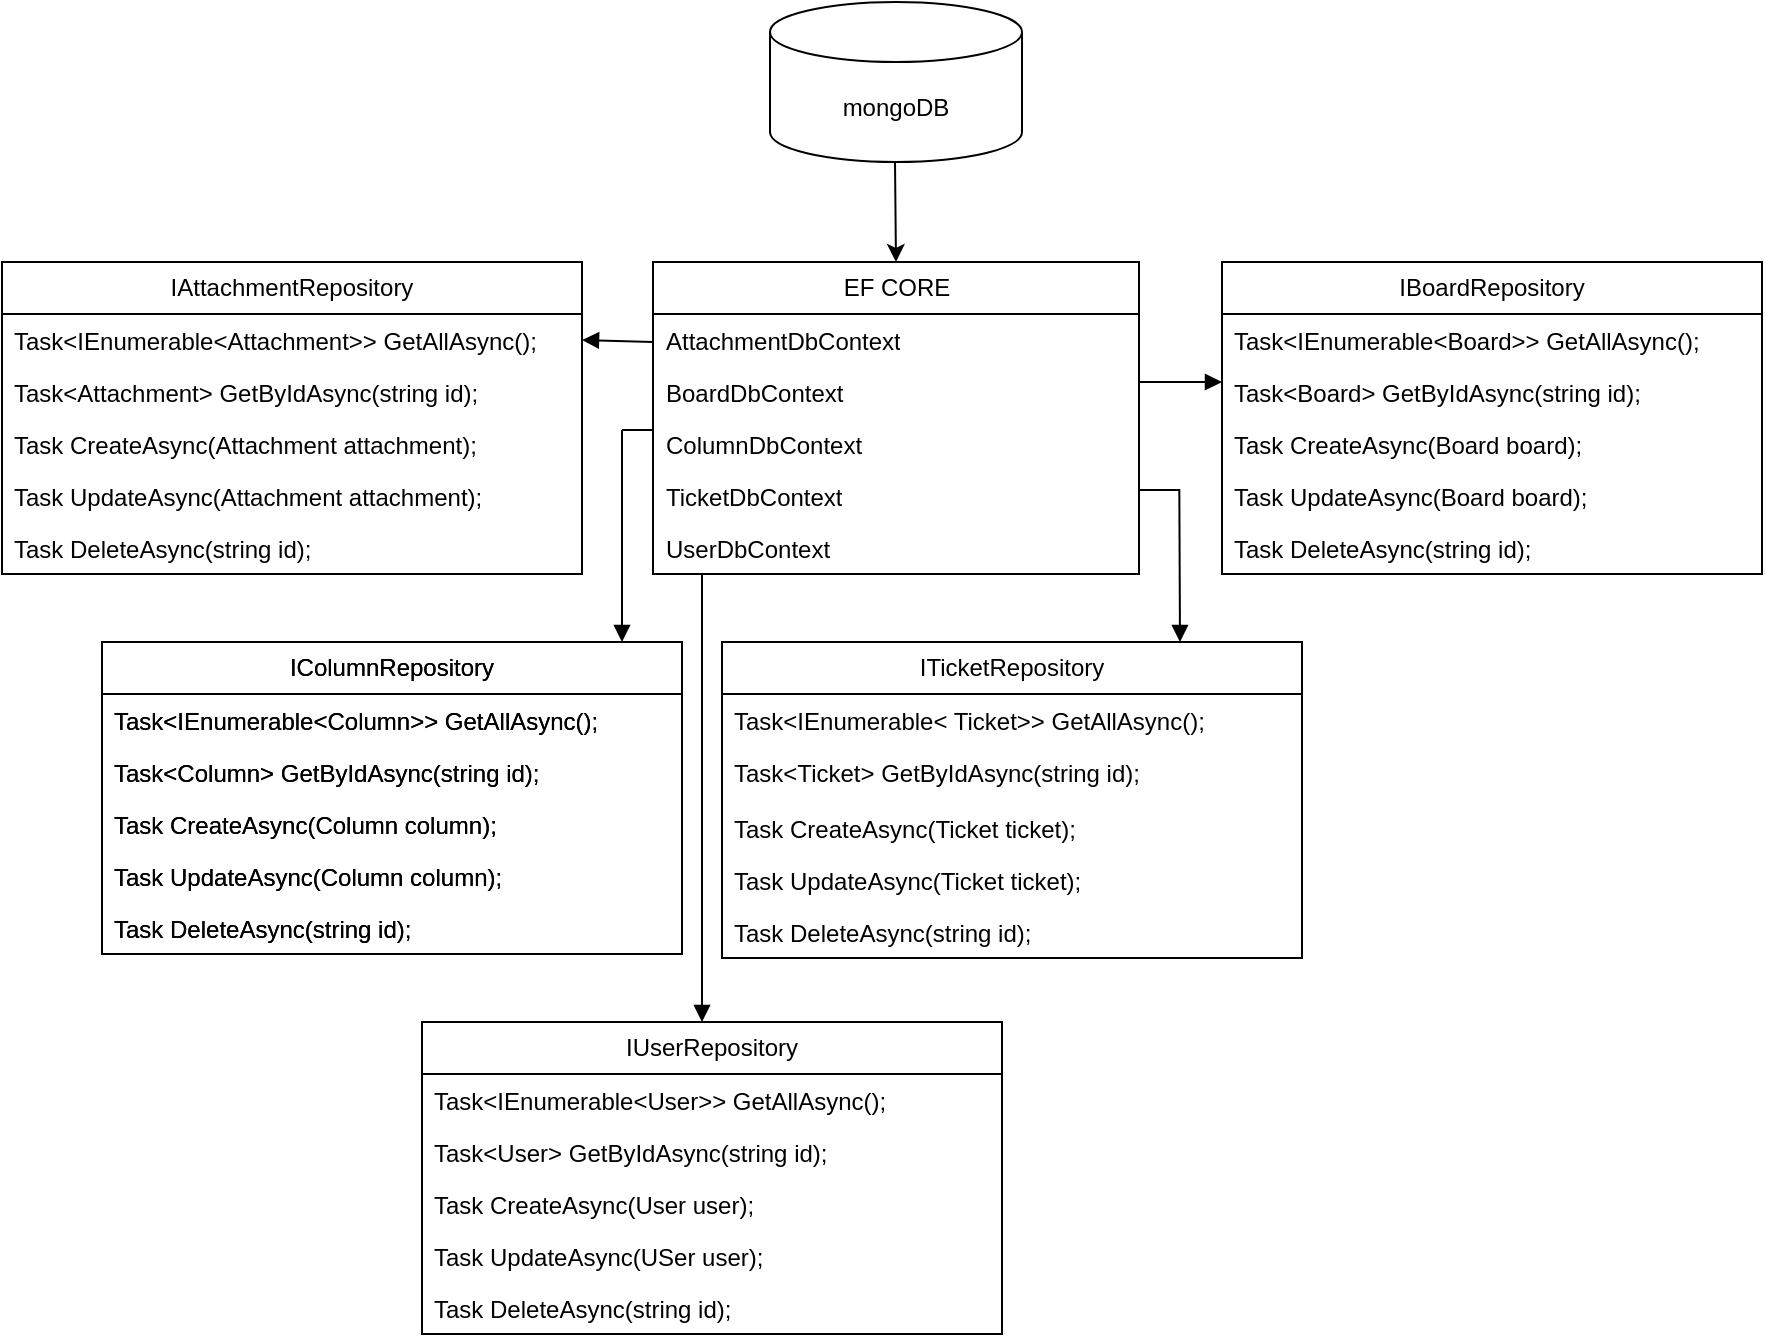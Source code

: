 <mxfile version="24.4.0" type="device">
  <diagram name="Страница — 1" id="v9_xJwbACpkLAxlevZKL">
    <mxGraphModel dx="913" dy="547" grid="1" gridSize="10" guides="1" tooltips="1" connect="1" arrows="1" fold="1" page="1" pageScale="1" pageWidth="827" pageHeight="1169" math="0" shadow="0">
      <root>
        <mxCell id="0" />
        <mxCell id="1" parent="0" />
        <mxCell id="oKFfpTq6lOxdsjf8TjSV-1" value="mongoDB" style="shape=cylinder3;whiteSpace=wrap;html=1;boundedLbl=1;backgroundOutline=1;size=15;" vertex="1" parent="1">
          <mxGeometry x="384" y="30" width="126" height="80" as="geometry" />
        </mxCell>
        <mxCell id="oKFfpTq6lOxdsjf8TjSV-2" value="" style="endArrow=classic;html=1;rounded=0;" edge="1" parent="1">
          <mxGeometry width="50" height="50" relative="1" as="geometry">
            <mxPoint x="446.5" y="110" as="sourcePoint" />
            <mxPoint x="447" y="160" as="targetPoint" />
          </mxGeometry>
        </mxCell>
        <mxCell id="oKFfpTq6lOxdsjf8TjSV-6" value="EF CORE" style="swimlane;fontStyle=0;childLayout=stackLayout;horizontal=1;startSize=26;fillColor=none;horizontalStack=0;resizeParent=1;resizeParentMax=0;resizeLast=0;collapsible=1;marginBottom=0;whiteSpace=wrap;html=1;" vertex="1" parent="1">
          <mxGeometry x="325.5" y="160" width="243" height="156" as="geometry" />
        </mxCell>
        <mxCell id="oKFfpTq6lOxdsjf8TjSV-7" value="AttachmentDbContext" style="text;strokeColor=none;fillColor=none;align=left;verticalAlign=top;spacingLeft=4;spacingRight=4;overflow=hidden;rotatable=0;points=[[0,0.5],[1,0.5]];portConstraint=eastwest;whiteSpace=wrap;html=1;" vertex="1" parent="oKFfpTq6lOxdsjf8TjSV-6">
          <mxGeometry y="26" width="243" height="26" as="geometry" />
        </mxCell>
        <mxCell id="oKFfpTq6lOxdsjf8TjSV-8" value="BoardDbContext" style="text;strokeColor=none;fillColor=none;align=left;verticalAlign=top;spacingLeft=4;spacingRight=4;overflow=hidden;rotatable=0;points=[[0,0.5],[1,0.5]];portConstraint=eastwest;whiteSpace=wrap;html=1;" vertex="1" parent="oKFfpTq6lOxdsjf8TjSV-6">
          <mxGeometry y="52" width="243" height="26" as="geometry" />
        </mxCell>
        <mxCell id="oKFfpTq6lOxdsjf8TjSV-9" value="ColumnDbContext" style="text;strokeColor=none;fillColor=none;align=left;verticalAlign=top;spacingLeft=4;spacingRight=4;overflow=hidden;rotatable=0;points=[[0,0.5],[1,0.5]];portConstraint=eastwest;whiteSpace=wrap;html=1;" vertex="1" parent="oKFfpTq6lOxdsjf8TjSV-6">
          <mxGeometry y="78" width="243" height="26" as="geometry" />
        </mxCell>
        <mxCell id="oKFfpTq6lOxdsjf8TjSV-10" value="TicketDbContext" style="text;strokeColor=none;fillColor=none;align=left;verticalAlign=top;spacingLeft=4;spacingRight=4;overflow=hidden;rotatable=0;points=[[0,0.5],[1,0.5]];portConstraint=eastwest;whiteSpace=wrap;html=1;" vertex="1" parent="oKFfpTq6lOxdsjf8TjSV-6">
          <mxGeometry y="104" width="243" height="26" as="geometry" />
        </mxCell>
        <mxCell id="oKFfpTq6lOxdsjf8TjSV-11" value="UserDbContext" style="text;strokeColor=none;fillColor=none;align=left;verticalAlign=top;spacingLeft=4;spacingRight=4;overflow=hidden;rotatable=0;points=[[0,0.5],[1,0.5]];portConstraint=eastwest;whiteSpace=wrap;html=1;" vertex="1" parent="oKFfpTq6lOxdsjf8TjSV-6">
          <mxGeometry y="130" width="243" height="26" as="geometry" />
        </mxCell>
        <mxCell id="oKFfpTq6lOxdsjf8TjSV-12" value="" style="html=1;verticalAlign=bottom;endArrow=block;curved=0;rounded=0;entryX=1;entryY=0.5;entryDx=0;entryDy=0;" edge="1" parent="1" target="oKFfpTq6lOxdsjf8TjSV-14">
          <mxGeometry width="80" relative="1" as="geometry">
            <mxPoint x="325.5" y="200" as="sourcePoint" />
            <mxPoint x="245.5" y="200" as="targetPoint" />
          </mxGeometry>
        </mxCell>
        <mxCell id="oKFfpTq6lOxdsjf8TjSV-13" value="IAttachmentRepository" style="swimlane;fontStyle=0;childLayout=stackLayout;horizontal=1;startSize=26;fillColor=none;horizontalStack=0;resizeParent=1;resizeParentMax=0;resizeLast=0;collapsible=1;marginBottom=0;whiteSpace=wrap;html=1;" vertex="1" parent="1">
          <mxGeometry y="160" width="290" height="156" as="geometry" />
        </mxCell>
        <mxCell id="oKFfpTq6lOxdsjf8TjSV-14" value="Task&amp;lt;IEnumerable&amp;lt;Attachment&amp;gt;&amp;gt; GetAllAsync();" style="text;strokeColor=none;fillColor=none;align=left;verticalAlign=top;spacingLeft=4;spacingRight=4;overflow=hidden;rotatable=0;points=[[0,0.5],[1,0.5]];portConstraint=eastwest;whiteSpace=wrap;html=1;" vertex="1" parent="oKFfpTq6lOxdsjf8TjSV-13">
          <mxGeometry y="26" width="290" height="26" as="geometry" />
        </mxCell>
        <mxCell id="oKFfpTq6lOxdsjf8TjSV-15" value="Task&amp;lt;Attachment&amp;gt; GetByIdAsync(string id);" style="text;strokeColor=none;fillColor=none;align=left;verticalAlign=top;spacingLeft=4;spacingRight=4;overflow=hidden;rotatable=0;points=[[0,0.5],[1,0.5]];portConstraint=eastwest;whiteSpace=wrap;html=1;" vertex="1" parent="oKFfpTq6lOxdsjf8TjSV-13">
          <mxGeometry y="52" width="290" height="26" as="geometry" />
        </mxCell>
        <mxCell id="oKFfpTq6lOxdsjf8TjSV-16" value="Task CreateAsync(Attachment attachment);" style="text;strokeColor=none;fillColor=none;align=left;verticalAlign=top;spacingLeft=4;spacingRight=4;overflow=hidden;rotatable=0;points=[[0,0.5],[1,0.5]];portConstraint=eastwest;whiteSpace=wrap;html=1;" vertex="1" parent="oKFfpTq6lOxdsjf8TjSV-13">
          <mxGeometry y="78" width="290" height="26" as="geometry" />
        </mxCell>
        <mxCell id="oKFfpTq6lOxdsjf8TjSV-17" value="Task UpdateAsync(Attachment attachment);" style="text;strokeColor=none;fillColor=none;align=left;verticalAlign=top;spacingLeft=4;spacingRight=4;overflow=hidden;rotatable=0;points=[[0,0.5],[1,0.5]];portConstraint=eastwest;whiteSpace=wrap;html=1;" vertex="1" parent="oKFfpTq6lOxdsjf8TjSV-13">
          <mxGeometry y="104" width="290" height="26" as="geometry" />
        </mxCell>
        <mxCell id="oKFfpTq6lOxdsjf8TjSV-18" value="Task DeleteAsync(string id);" style="text;strokeColor=none;fillColor=none;align=left;verticalAlign=top;spacingLeft=4;spacingRight=4;overflow=hidden;rotatable=0;points=[[0,0.5],[1,0.5]];portConstraint=eastwest;whiteSpace=wrap;html=1;" vertex="1" parent="oKFfpTq6lOxdsjf8TjSV-13">
          <mxGeometry y="130" width="290" height="26" as="geometry" />
        </mxCell>
        <mxCell id="oKFfpTq6lOxdsjf8TjSV-19" value="" style="html=1;verticalAlign=bottom;endArrow=block;curved=0;rounded=0;" edge="1" parent="1">
          <mxGeometry width="80" relative="1" as="geometry">
            <mxPoint x="568.5" y="220" as="sourcePoint" />
            <mxPoint x="610" y="220" as="targetPoint" />
          </mxGeometry>
        </mxCell>
        <mxCell id="oKFfpTq6lOxdsjf8TjSV-20" value="IBoardRepository" style="swimlane;fontStyle=0;childLayout=stackLayout;horizontal=1;startSize=26;fillColor=none;horizontalStack=0;resizeParent=1;resizeParentMax=0;resizeLast=0;collapsible=1;marginBottom=0;whiteSpace=wrap;html=1;" vertex="1" parent="1">
          <mxGeometry x="610" y="160" width="270" height="156" as="geometry" />
        </mxCell>
        <mxCell id="oKFfpTq6lOxdsjf8TjSV-21" value="Task&amp;lt;IEnumerable&amp;lt;Board&amp;gt;&amp;gt; GetAllAsync();" style="text;strokeColor=none;fillColor=none;align=left;verticalAlign=top;spacingLeft=4;spacingRight=4;overflow=hidden;rotatable=0;points=[[0,0.5],[1,0.5]];portConstraint=eastwest;whiteSpace=wrap;html=1;" vertex="1" parent="oKFfpTq6lOxdsjf8TjSV-20">
          <mxGeometry y="26" width="270" height="26" as="geometry" />
        </mxCell>
        <mxCell id="oKFfpTq6lOxdsjf8TjSV-22" value="Task&amp;lt;Board&amp;gt; GetByIdAsync(string id);" style="text;strokeColor=none;fillColor=none;align=left;verticalAlign=top;spacingLeft=4;spacingRight=4;overflow=hidden;rotatable=0;points=[[0,0.5],[1,0.5]];portConstraint=eastwest;whiteSpace=wrap;html=1;" vertex="1" parent="oKFfpTq6lOxdsjf8TjSV-20">
          <mxGeometry y="52" width="270" height="26" as="geometry" />
        </mxCell>
        <mxCell id="oKFfpTq6lOxdsjf8TjSV-23" value="Task CreateAsync(Board board);" style="text;strokeColor=none;fillColor=none;align=left;verticalAlign=top;spacingLeft=4;spacingRight=4;overflow=hidden;rotatable=0;points=[[0,0.5],[1,0.5]];portConstraint=eastwest;whiteSpace=wrap;html=1;" vertex="1" parent="oKFfpTq6lOxdsjf8TjSV-20">
          <mxGeometry y="78" width="270" height="26" as="geometry" />
        </mxCell>
        <mxCell id="oKFfpTq6lOxdsjf8TjSV-24" value="Task UpdateAsync(Board board);" style="text;strokeColor=none;fillColor=none;align=left;verticalAlign=top;spacingLeft=4;spacingRight=4;overflow=hidden;rotatable=0;points=[[0,0.5],[1,0.5]];portConstraint=eastwest;whiteSpace=wrap;html=1;" vertex="1" parent="oKFfpTq6lOxdsjf8TjSV-20">
          <mxGeometry y="104" width="270" height="26" as="geometry" />
        </mxCell>
        <mxCell id="oKFfpTq6lOxdsjf8TjSV-25" value="Task DeleteAsync(string id);" style="text;strokeColor=none;fillColor=none;align=left;verticalAlign=top;spacingLeft=4;spacingRight=4;overflow=hidden;rotatable=0;points=[[0,0.5],[1,0.5]];portConstraint=eastwest;whiteSpace=wrap;html=1;" vertex="1" parent="oKFfpTq6lOxdsjf8TjSV-20">
          <mxGeometry y="130" width="270" height="26" as="geometry" />
        </mxCell>
        <mxCell id="oKFfpTq6lOxdsjf8TjSV-26" value="" style="html=1;verticalAlign=bottom;endArrow=block;curved=0;rounded=0;exitX=0;exitY=0.5;exitDx=0;exitDy=0;exitPerimeter=0;" edge="1" parent="1" source="oKFfpTq6lOxdsjf8TjSV-30">
          <mxGeometry width="80" relative="1" as="geometry">
            <mxPoint x="310" y="250" as="sourcePoint" />
            <mxPoint x="310" y="350" as="targetPoint" />
          </mxGeometry>
        </mxCell>
        <mxCell id="oKFfpTq6lOxdsjf8TjSV-30" value="" style="line;strokeWidth=1;fillColor=none;align=left;verticalAlign=middle;spacingTop=-1;spacingLeft=3;spacingRight=3;rotatable=0;labelPosition=right;points=[];portConstraint=eastwest;strokeColor=inherit;" vertex="1" parent="1">
          <mxGeometry x="310" y="240" width="15.5" height="8" as="geometry" />
        </mxCell>
        <mxCell id="oKFfpTq6lOxdsjf8TjSV-31" value="IColumnRepository" style="swimlane;fontStyle=0;childLayout=stackLayout;horizontal=1;startSize=26;fillColor=none;horizontalStack=0;resizeParent=1;resizeParentMax=0;resizeLast=0;collapsible=1;marginBottom=0;whiteSpace=wrap;html=1;" vertex="1" parent="1">
          <mxGeometry x="50" y="350" width="290" height="156" as="geometry" />
        </mxCell>
        <mxCell id="oKFfpTq6lOxdsjf8TjSV-32" value="Task&amp;lt;IEnumerable&amp;lt;Column&amp;gt;&amp;gt; GetAllAsync();" style="text;strokeColor=none;fillColor=none;align=left;verticalAlign=top;spacingLeft=4;spacingRight=4;overflow=hidden;rotatable=0;points=[[0,0.5],[1,0.5]];portConstraint=eastwest;whiteSpace=wrap;html=1;" vertex="1" parent="oKFfpTq6lOxdsjf8TjSV-31">
          <mxGeometry y="26" width="290" height="26" as="geometry" />
        </mxCell>
        <mxCell id="oKFfpTq6lOxdsjf8TjSV-33" value="Task&amp;lt;Column&amp;gt; GetByIdAsync(string id);" style="text;strokeColor=none;fillColor=none;align=left;verticalAlign=top;spacingLeft=4;spacingRight=4;overflow=hidden;rotatable=0;points=[[0,0.5],[1,0.5]];portConstraint=eastwest;whiteSpace=wrap;html=1;" vertex="1" parent="oKFfpTq6lOxdsjf8TjSV-31">
          <mxGeometry y="52" width="290" height="26" as="geometry" />
        </mxCell>
        <mxCell id="oKFfpTq6lOxdsjf8TjSV-34" value="Task CreateAsync(Column column);" style="text;strokeColor=none;fillColor=none;align=left;verticalAlign=top;spacingLeft=4;spacingRight=4;overflow=hidden;rotatable=0;points=[[0,0.5],[1,0.5]];portConstraint=eastwest;whiteSpace=wrap;html=1;" vertex="1" parent="oKFfpTq6lOxdsjf8TjSV-31">
          <mxGeometry y="78" width="290" height="26" as="geometry" />
        </mxCell>
        <mxCell id="oKFfpTq6lOxdsjf8TjSV-35" value="Task UpdateAsync(Column column);" style="text;strokeColor=none;fillColor=none;align=left;verticalAlign=top;spacingLeft=4;spacingRight=4;overflow=hidden;rotatable=0;points=[[0,0.5],[1,0.5]];portConstraint=eastwest;whiteSpace=wrap;html=1;" vertex="1" parent="oKFfpTq6lOxdsjf8TjSV-31">
          <mxGeometry y="104" width="290" height="26" as="geometry" />
        </mxCell>
        <mxCell id="oKFfpTq6lOxdsjf8TjSV-36" value="Task DeleteAsync(string id);" style="text;strokeColor=none;fillColor=none;align=left;verticalAlign=top;spacingLeft=4;spacingRight=4;overflow=hidden;rotatable=0;points=[[0,0.5],[1,0.5]];portConstraint=eastwest;whiteSpace=wrap;html=1;" vertex="1" parent="oKFfpTq6lOxdsjf8TjSV-31">
          <mxGeometry y="130" width="290" height="26" as="geometry" />
        </mxCell>
        <mxCell id="oKFfpTq6lOxdsjf8TjSV-38" value="" style="line;strokeWidth=1;fillColor=none;align=left;verticalAlign=middle;spacingTop=-1;spacingLeft=3;spacingRight=3;rotatable=0;labelPosition=right;points=[];portConstraint=eastwest;strokeColor=inherit;" vertex="1" parent="1">
          <mxGeometry x="568.5" y="270" width="20" height="8" as="geometry" />
        </mxCell>
        <mxCell id="oKFfpTq6lOxdsjf8TjSV-39" value="" style="html=1;verticalAlign=bottom;endArrow=block;curved=0;rounded=0;exitX=1.008;exitY=0.443;exitDx=0;exitDy=0;exitPerimeter=0;" edge="1" parent="1" source="oKFfpTq6lOxdsjf8TjSV-38">
          <mxGeometry width="80" relative="1" as="geometry">
            <mxPoint x="589" y="280" as="sourcePoint" />
            <mxPoint x="589" y="350" as="targetPoint" />
          </mxGeometry>
        </mxCell>
        <mxCell id="oKFfpTq6lOxdsjf8TjSV-40" value="IColumnRepository" style="swimlane;fontStyle=0;childLayout=stackLayout;horizontal=1;startSize=26;fillColor=none;horizontalStack=0;resizeParent=1;resizeParentMax=0;resizeLast=0;collapsible=1;marginBottom=0;whiteSpace=wrap;html=1;" vertex="1" parent="1">
          <mxGeometry x="50" y="350" width="290" height="156" as="geometry" />
        </mxCell>
        <mxCell id="oKFfpTq6lOxdsjf8TjSV-41" value="Task&amp;lt;IEnumerable&amp;lt;Column&amp;gt;&amp;gt; GetAllAsync();" style="text;strokeColor=none;fillColor=none;align=left;verticalAlign=top;spacingLeft=4;spacingRight=4;overflow=hidden;rotatable=0;points=[[0,0.5],[1,0.5]];portConstraint=eastwest;whiteSpace=wrap;html=1;" vertex="1" parent="oKFfpTq6lOxdsjf8TjSV-40">
          <mxGeometry y="26" width="290" height="26" as="geometry" />
        </mxCell>
        <mxCell id="oKFfpTq6lOxdsjf8TjSV-42" value="Task&amp;lt;Column&amp;gt; GetByIdAsync(string id);" style="text;strokeColor=none;fillColor=none;align=left;verticalAlign=top;spacingLeft=4;spacingRight=4;overflow=hidden;rotatable=0;points=[[0,0.5],[1,0.5]];portConstraint=eastwest;whiteSpace=wrap;html=1;" vertex="1" parent="oKFfpTq6lOxdsjf8TjSV-40">
          <mxGeometry y="52" width="290" height="26" as="geometry" />
        </mxCell>
        <mxCell id="oKFfpTq6lOxdsjf8TjSV-43" value="Task CreateAsync(Column column);" style="text;strokeColor=none;fillColor=none;align=left;verticalAlign=top;spacingLeft=4;spacingRight=4;overflow=hidden;rotatable=0;points=[[0,0.5],[1,0.5]];portConstraint=eastwest;whiteSpace=wrap;html=1;" vertex="1" parent="oKFfpTq6lOxdsjf8TjSV-40">
          <mxGeometry y="78" width="290" height="26" as="geometry" />
        </mxCell>
        <mxCell id="oKFfpTq6lOxdsjf8TjSV-44" value="Task UpdateAsync(Column column);" style="text;strokeColor=none;fillColor=none;align=left;verticalAlign=top;spacingLeft=4;spacingRight=4;overflow=hidden;rotatable=0;points=[[0,0.5],[1,0.5]];portConstraint=eastwest;whiteSpace=wrap;html=1;" vertex="1" parent="oKFfpTq6lOxdsjf8TjSV-40">
          <mxGeometry y="104" width="290" height="26" as="geometry" />
        </mxCell>
        <mxCell id="oKFfpTq6lOxdsjf8TjSV-45" value="Task DeleteAsync(string id);" style="text;strokeColor=none;fillColor=none;align=left;verticalAlign=top;spacingLeft=4;spacingRight=4;overflow=hidden;rotatable=0;points=[[0,0.5],[1,0.5]];portConstraint=eastwest;whiteSpace=wrap;html=1;" vertex="1" parent="oKFfpTq6lOxdsjf8TjSV-40">
          <mxGeometry y="130" width="290" height="26" as="geometry" />
        </mxCell>
        <mxCell id="oKFfpTq6lOxdsjf8TjSV-46" value="ITicketRepository" style="swimlane;fontStyle=0;childLayout=stackLayout;horizontal=1;startSize=26;fillColor=none;horizontalStack=0;resizeParent=1;resizeParentMax=0;resizeLast=0;collapsible=1;marginBottom=0;whiteSpace=wrap;html=1;" vertex="1" parent="1">
          <mxGeometry x="360" y="350" width="290" height="158" as="geometry" />
        </mxCell>
        <mxCell id="oKFfpTq6lOxdsjf8TjSV-47" value="Task&amp;lt;IEnumerable&amp;lt; Ticket&amp;gt;&amp;gt; GetAllAsync();" style="text;strokeColor=none;fillColor=none;align=left;verticalAlign=top;spacingLeft=4;spacingRight=4;overflow=hidden;rotatable=0;points=[[0,0.5],[1,0.5]];portConstraint=eastwest;whiteSpace=wrap;html=1;" vertex="1" parent="oKFfpTq6lOxdsjf8TjSV-46">
          <mxGeometry y="26" width="290" height="26" as="geometry" />
        </mxCell>
        <mxCell id="oKFfpTq6lOxdsjf8TjSV-48" value="Task&amp;lt;Ticket&amp;gt; GetByIdAsync(string id);" style="text;strokeColor=none;fillColor=none;align=left;verticalAlign=top;spacingLeft=4;spacingRight=4;overflow=hidden;rotatable=0;points=[[0,0.5],[1,0.5]];portConstraint=eastwest;whiteSpace=wrap;html=1;" vertex="1" parent="oKFfpTq6lOxdsjf8TjSV-46">
          <mxGeometry y="52" width="290" height="28" as="geometry" />
        </mxCell>
        <mxCell id="oKFfpTq6lOxdsjf8TjSV-49" value="Task CreateAsync(Ticket ticket);" style="text;strokeColor=none;fillColor=none;align=left;verticalAlign=top;spacingLeft=4;spacingRight=4;overflow=hidden;rotatable=0;points=[[0,0.5],[1,0.5]];portConstraint=eastwest;whiteSpace=wrap;html=1;" vertex="1" parent="oKFfpTq6lOxdsjf8TjSV-46">
          <mxGeometry y="80" width="290" height="26" as="geometry" />
        </mxCell>
        <mxCell id="oKFfpTq6lOxdsjf8TjSV-50" value="Task UpdateAsync(Ticket ticket);" style="text;strokeColor=none;fillColor=none;align=left;verticalAlign=top;spacingLeft=4;spacingRight=4;overflow=hidden;rotatable=0;points=[[0,0.5],[1,0.5]];portConstraint=eastwest;whiteSpace=wrap;html=1;" vertex="1" parent="oKFfpTq6lOxdsjf8TjSV-46">
          <mxGeometry y="106" width="290" height="26" as="geometry" />
        </mxCell>
        <mxCell id="oKFfpTq6lOxdsjf8TjSV-51" value="Task DeleteAsync(string id);" style="text;strokeColor=none;fillColor=none;align=left;verticalAlign=top;spacingLeft=4;spacingRight=4;overflow=hidden;rotatable=0;points=[[0,0.5],[1,0.5]];portConstraint=eastwest;whiteSpace=wrap;html=1;" vertex="1" parent="oKFfpTq6lOxdsjf8TjSV-46">
          <mxGeometry y="132" width="290" height="26" as="geometry" />
        </mxCell>
        <mxCell id="oKFfpTq6lOxdsjf8TjSV-61" value="" style="html=1;verticalAlign=bottom;endArrow=block;curved=0;rounded=0;" edge="1" parent="1">
          <mxGeometry width="80" relative="1" as="geometry">
            <mxPoint x="350" y="316" as="sourcePoint" />
            <mxPoint x="350" y="540" as="targetPoint" />
          </mxGeometry>
        </mxCell>
        <mxCell id="oKFfpTq6lOxdsjf8TjSV-62" value="IUserRepository" style="swimlane;fontStyle=0;childLayout=stackLayout;horizontal=1;startSize=26;fillColor=none;horizontalStack=0;resizeParent=1;resizeParentMax=0;resizeLast=0;collapsible=1;marginBottom=0;whiteSpace=wrap;html=1;" vertex="1" parent="1">
          <mxGeometry x="210" y="540" width="290" height="156" as="geometry" />
        </mxCell>
        <mxCell id="oKFfpTq6lOxdsjf8TjSV-63" value="Task&amp;lt;IEnumerable&amp;lt;User&amp;gt;&amp;gt; GetAllAsync();" style="text;strokeColor=none;fillColor=none;align=left;verticalAlign=top;spacingLeft=4;spacingRight=4;overflow=hidden;rotatable=0;points=[[0,0.5],[1,0.5]];portConstraint=eastwest;whiteSpace=wrap;html=1;" vertex="1" parent="oKFfpTq6lOxdsjf8TjSV-62">
          <mxGeometry y="26" width="290" height="26" as="geometry" />
        </mxCell>
        <mxCell id="oKFfpTq6lOxdsjf8TjSV-64" value="Task&amp;lt;User&amp;gt; GetByIdAsync(string id);" style="text;strokeColor=none;fillColor=none;align=left;verticalAlign=top;spacingLeft=4;spacingRight=4;overflow=hidden;rotatable=0;points=[[0,0.5],[1,0.5]];portConstraint=eastwest;whiteSpace=wrap;html=1;" vertex="1" parent="oKFfpTq6lOxdsjf8TjSV-62">
          <mxGeometry y="52" width="290" height="26" as="geometry" />
        </mxCell>
        <mxCell id="oKFfpTq6lOxdsjf8TjSV-65" value="Task CreateAsync(User user);" style="text;strokeColor=none;fillColor=none;align=left;verticalAlign=top;spacingLeft=4;spacingRight=4;overflow=hidden;rotatable=0;points=[[0,0.5],[1,0.5]];portConstraint=eastwest;whiteSpace=wrap;html=1;" vertex="1" parent="oKFfpTq6lOxdsjf8TjSV-62">
          <mxGeometry y="78" width="290" height="26" as="geometry" />
        </mxCell>
        <mxCell id="oKFfpTq6lOxdsjf8TjSV-66" value="Task UpdateAsync(USer user);" style="text;strokeColor=none;fillColor=none;align=left;verticalAlign=top;spacingLeft=4;spacingRight=4;overflow=hidden;rotatable=0;points=[[0,0.5],[1,0.5]];portConstraint=eastwest;whiteSpace=wrap;html=1;" vertex="1" parent="oKFfpTq6lOxdsjf8TjSV-62">
          <mxGeometry y="104" width="290" height="26" as="geometry" />
        </mxCell>
        <mxCell id="oKFfpTq6lOxdsjf8TjSV-67" value="Task DeleteAsync(string id);" style="text;strokeColor=none;fillColor=none;align=left;verticalAlign=top;spacingLeft=4;spacingRight=4;overflow=hidden;rotatable=0;points=[[0,0.5],[1,0.5]];portConstraint=eastwest;whiteSpace=wrap;html=1;" vertex="1" parent="oKFfpTq6lOxdsjf8TjSV-62">
          <mxGeometry y="130" width="290" height="26" as="geometry" />
        </mxCell>
      </root>
    </mxGraphModel>
  </diagram>
</mxfile>
